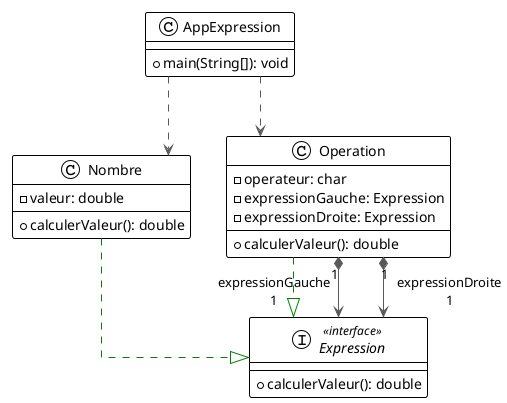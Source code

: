 @startuml
!theme plain
top to bottom direction
skinparam linetype ortho

class AppExpression {
  + main(String[]): void
}
interface Expression << interface >> {
  + calculerValeur(): double
}
class Nombre {
  - valeur: double
  + calculerValeur(): double
}
class Operation {
  - operateur: char
  - expressionGauche: Expression
  - expressionDroite: Expression
  + calculerValeur(): double
}

AppExpression  -[#595959,dashed]->  Nombre
AppExpression  -[#595959,dashed]->  Operation
Nombre         -[#008200,dashed]-^  Expression
Operation      -[#008200,dashed]-^  Expression
Operation     "1" *-[#595959,plain]-> "expressionGauche\n1" Expression
Operation     "1" *-[#595959,plain]-> "expressionDroite\n1" Expression
@enduml